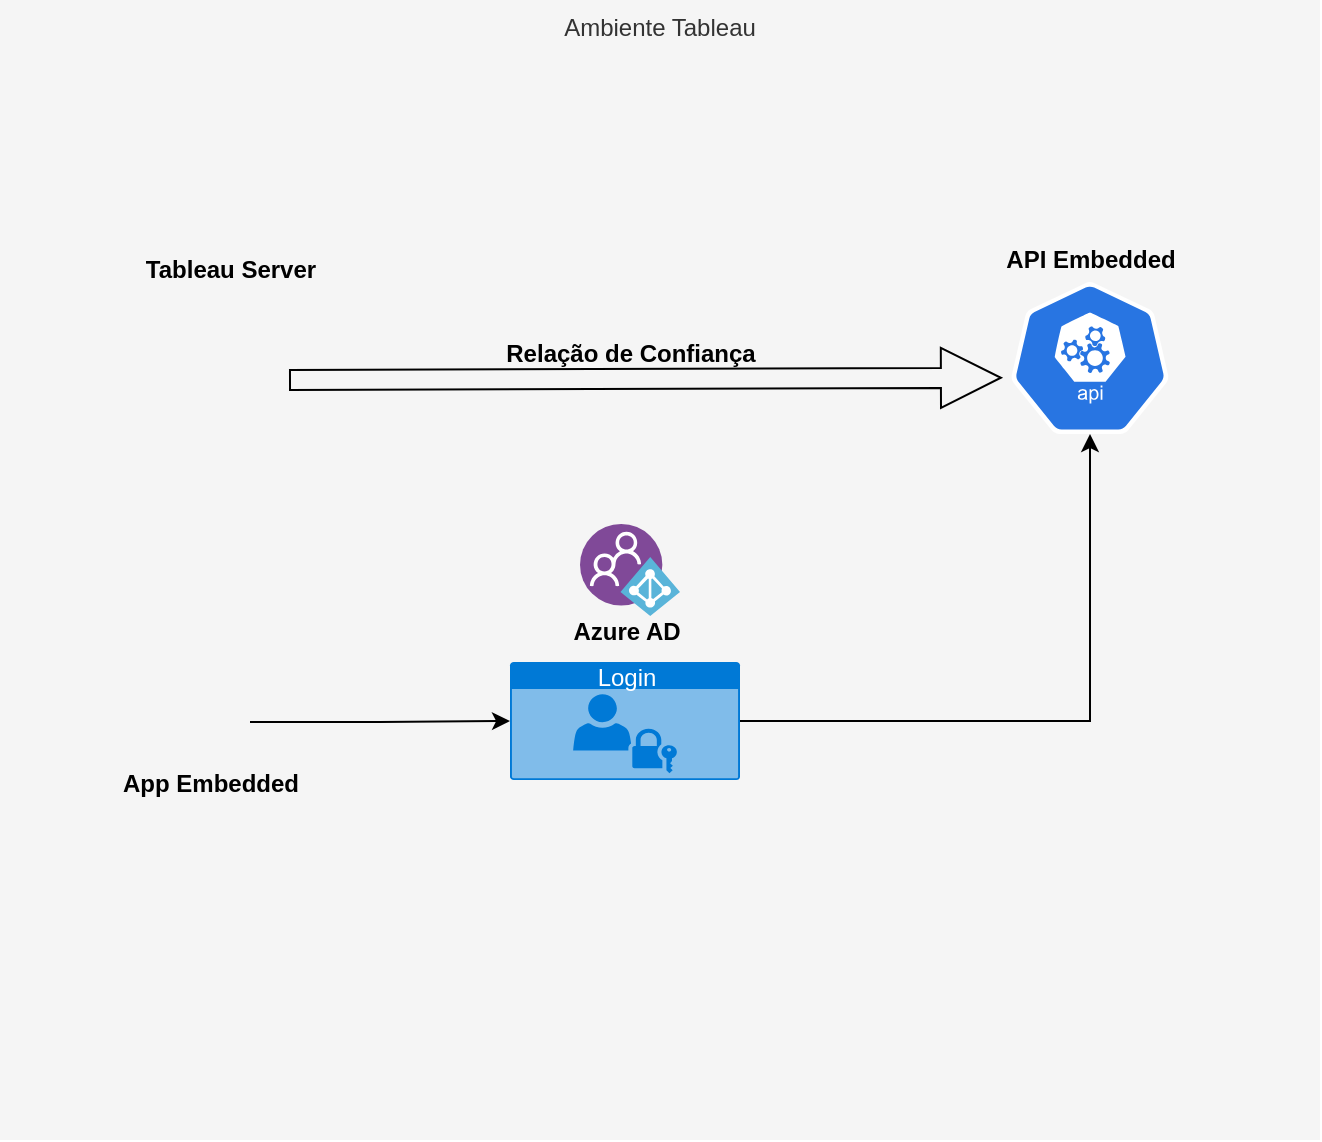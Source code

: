 <mxfile version="20.0.4" type="github">
  <diagram id="WI9T0HZ2pTsCkuznbFz-" name="Page-1">
    <mxGraphModel dx="539" dy="323" grid="1" gridSize="10" guides="1" tooltips="1" connect="1" arrows="1" fold="1" page="1" pageScale="1" pageWidth="1169" pageHeight="827" math="0" shadow="0">
      <root>
        <mxCell id="0" />
        <mxCell id="1" parent="0" />
        <mxCell id="AcxdMaKK0mU5kZiv2lnr-4" value="Ambiente Tableau&lt;br&gt;" style="rounded=0;whiteSpace=wrap;html=1;fillColor=#f5f5f5;strokeColor=none;fontColor=#333333;verticalAlign=top;" parent="1" vertex="1">
          <mxGeometry x="150" y="60" width="660" height="570" as="geometry" />
        </mxCell>
        <mxCell id="IClXaQyypYt0TOF2HRAg-5" value="" style="sketch=0;aspect=fixed;html=1;points=[];align=center;image;fontSize=12;image=img/lib/mscae/Azure_AD_B2C.svg;" vertex="1" parent="1">
          <mxGeometry x="440" y="322" width="50" height="46" as="geometry" />
        </mxCell>
        <mxCell id="IClXaQyypYt0TOF2HRAg-6" value="Azure AD" style="text;html=1;resizable=0;autosize=1;align=center;verticalAlign=middle;points=[];fillColor=none;strokeColor=none;rounded=0;fontStyle=1" vertex="1" parent="1">
          <mxGeometry x="422.5" y="361" width="80" height="30" as="geometry" />
        </mxCell>
        <mxCell id="IClXaQyypYt0TOF2HRAg-15" style="edgeStyle=orthogonalEdgeStyle;shape=arrow;rounded=0;orthogonalLoop=1;jettySize=auto;html=1;entryX=0.005;entryY=0.63;entryDx=0;entryDy=0;entryPerimeter=0;" edge="1" parent="1" source="IClXaQyypYt0TOF2HRAg-7" target="IClXaQyypYt0TOF2HRAg-8">
          <mxGeometry relative="1" as="geometry">
            <Array as="points">
              <mxPoint x="640" y="250" />
              <mxPoint x="640" y="247" />
            </Array>
          </mxGeometry>
        </mxCell>
        <mxCell id="IClXaQyypYt0TOF2HRAg-7" value="" style="shape=image;html=1;verticalAlign=top;verticalLabelPosition=bottom;labelBackgroundColor=#ffffff;imageAspect=0;aspect=fixed;image=https://cdn1.iconfinder.com/data/icons/ionicons-fill-vol-2/512/logo-tableau-128.png" vertex="1" parent="1">
          <mxGeometry x="215" y="210" width="80" height="80" as="geometry" />
        </mxCell>
        <mxCell id="IClXaQyypYt0TOF2HRAg-8" value="" style="sketch=0;html=1;dashed=0;whitespace=wrap;fillColor=#2875E2;strokeColor=#ffffff;points=[[0.005,0.63,0],[0.1,0.2,0],[0.9,0.2,0],[0.5,0,0],[0.995,0.63,0],[0.72,0.99,0],[0.5,1,0],[0.28,0.99,0]];shape=mxgraph.kubernetes.icon;prIcon=api" vertex="1" parent="1">
          <mxGeometry x="650" y="201" width="90" height="76" as="geometry" />
        </mxCell>
        <mxCell id="IClXaQyypYt0TOF2HRAg-9" value="Tableau Server" style="text;html=1;resizable=0;autosize=1;align=center;verticalAlign=middle;points=[];fillColor=none;strokeColor=none;rounded=0;fontStyle=1" vertex="1" parent="1">
          <mxGeometry x="210" y="180" width="110" height="30" as="geometry" />
        </mxCell>
        <mxCell id="IClXaQyypYt0TOF2HRAg-10" value="API&amp;nbsp;Embedded" style="text;html=1;resizable=0;autosize=1;align=center;verticalAlign=middle;points=[];fillColor=none;strokeColor=none;rounded=0;fontStyle=1" vertex="1" parent="1">
          <mxGeometry x="640" y="175" width="110" height="30" as="geometry" />
        </mxCell>
        <mxCell id="IClXaQyypYt0TOF2HRAg-16" value="Relação de Confiança" style="text;html=1;resizable=0;autosize=1;align=center;verticalAlign=middle;points=[];fillColor=none;strokeColor=none;rounded=0;fontStyle=1" vertex="1" parent="1">
          <mxGeometry x="390" y="222" width="150" height="30" as="geometry" />
        </mxCell>
        <mxCell id="IClXaQyypYt0TOF2HRAg-23" style="edgeStyle=orthogonalEdgeStyle;rounded=0;orthogonalLoop=1;jettySize=auto;html=1;entryX=0;entryY=0.5;entryDx=0;entryDy=0;entryPerimeter=0;" edge="1" parent="1" source="IClXaQyypYt0TOF2HRAg-17" target="IClXaQyypYt0TOF2HRAg-24">
          <mxGeometry relative="1" as="geometry" />
        </mxCell>
        <mxCell id="IClXaQyypYt0TOF2HRAg-17" value="" style="shape=image;html=1;verticalAlign=top;verticalLabelPosition=bottom;labelBackgroundColor=#ffffff;imageAspect=0;aspect=fixed;image=https://cdn1.iconfinder.com/data/icons/unicons-line-vol-5/24/react-128.png" vertex="1" parent="1">
          <mxGeometry x="215" y="391" width="60" height="60" as="geometry" />
        </mxCell>
        <mxCell id="IClXaQyypYt0TOF2HRAg-18" value="App Embedded" style="text;html=1;resizable=0;autosize=1;align=center;verticalAlign=middle;points=[];fillColor=none;strokeColor=none;rounded=0;fontStyle=1" vertex="1" parent="1">
          <mxGeometry x="200" y="437" width="110" height="30" as="geometry" />
        </mxCell>
        <mxCell id="IClXaQyypYt0TOF2HRAg-25" style="edgeStyle=orthogonalEdgeStyle;rounded=0;orthogonalLoop=1;jettySize=auto;html=1;entryX=0.5;entryY=1;entryDx=0;entryDy=0;entryPerimeter=0;" edge="1" parent="1" source="IClXaQyypYt0TOF2HRAg-24" target="IClXaQyypYt0TOF2HRAg-8">
          <mxGeometry relative="1" as="geometry" />
        </mxCell>
        <mxCell id="IClXaQyypYt0TOF2HRAg-24" value="Login" style="html=1;strokeColor=none;fillColor=#0079D6;labelPosition=center;verticalLabelPosition=middle;verticalAlign=top;align=center;fontSize=12;outlineConnect=0;spacingTop=-6;fontColor=#FFFFFF;sketch=0;shape=mxgraph.sitemap.login;" vertex="1" parent="1">
          <mxGeometry x="405" y="391" width="115" height="59" as="geometry" />
        </mxCell>
      </root>
    </mxGraphModel>
  </diagram>
</mxfile>
